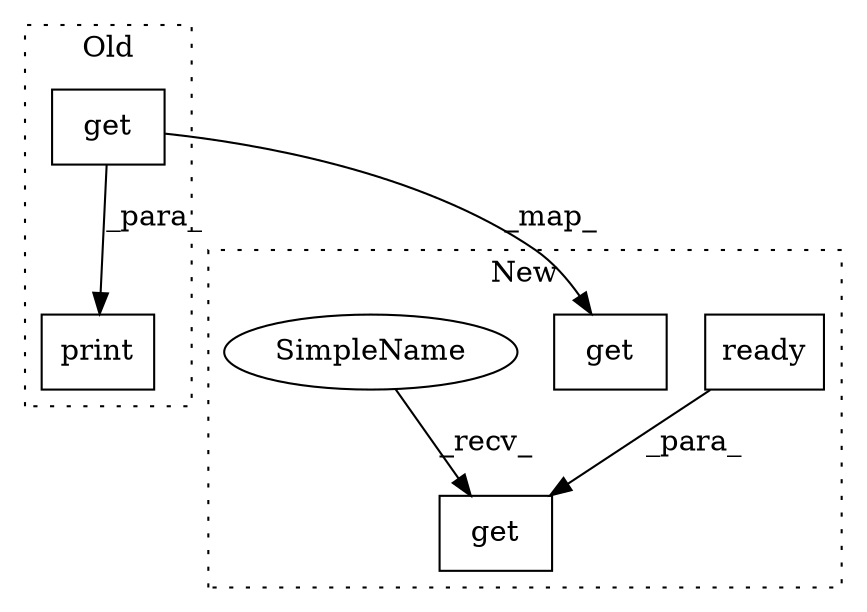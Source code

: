 digraph G {
subgraph cluster0 {
1 [label="print" a="32" s="4120,4157" l="6,1" shape="box"];
5 [label="get" a="32" s="4130,4156" l="4,1" shape="box"];
label = "Old";
style="dotted";
}
subgraph cluster1 {
2 [label="ready" a="32" s="4058" l="7" shape="box"];
3 [label="get" a="32" s="4038,4065" l="4,1" shape="box"];
4 [label="get" a="32" s="4186,4212" l="4,1" shape="box"];
6 [label="SimpleName" a="42" s="4034" l="3" shape="ellipse"];
label = "New";
style="dotted";
}
2 -> 3 [label="_para_"];
5 -> 4 [label="_map_"];
5 -> 1 [label="_para_"];
6 -> 3 [label="_recv_"];
}